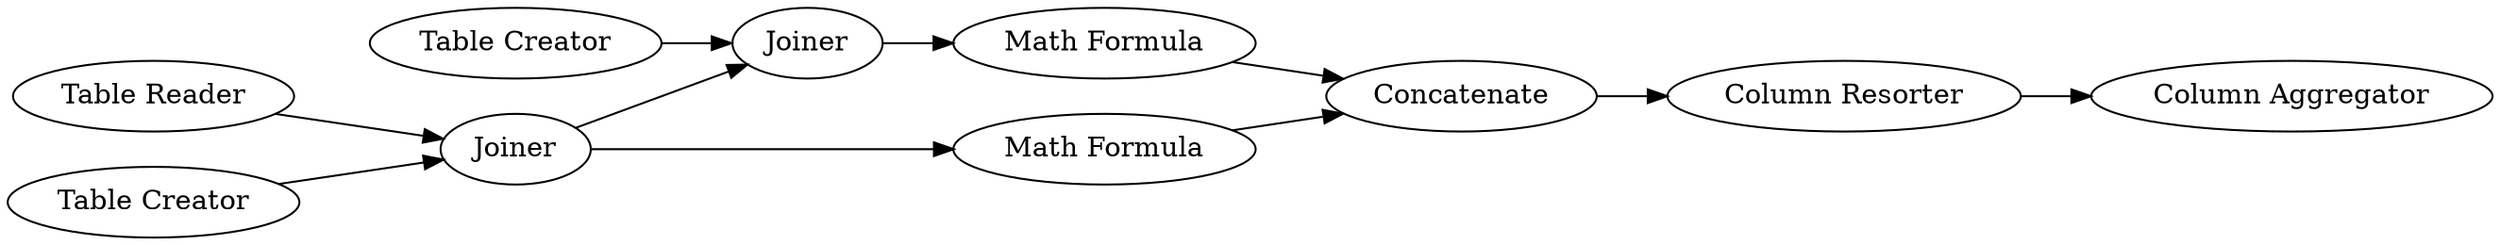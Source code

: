 digraph {
	4 -> 7
	6 -> 8
	1 -> 4
	3 -> 6
	8 -> 9
	2 -> 4
	9 -> 10
	10 -> 12
	4 -> 6
	7 -> 9
	1 [label="Table Reader"]
	7 [label="Math Formula"]
	9 [label=Concatenate]
	4 [label=Joiner]
	6 [label=Joiner]
	8 [label="Math Formula"]
	12 [label="Column Aggregator"]
	3 [label="Table Creator"]
	2 [label="Table Creator"]
	10 [label="Column Resorter"]
	rankdir=LR
}
